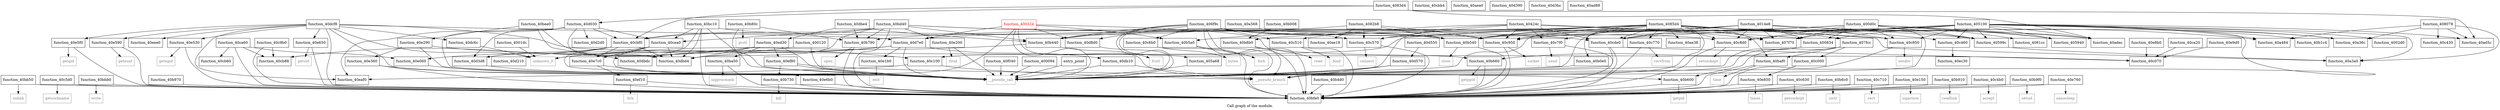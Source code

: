 digraph "Call graph of the module." {
  label="Call graph of the module.";
  node [shape=record];

  Node_function_40e5f0 [label="{function_40e5f0}"];
  Node_function_40e590 [label="{function_40e590}"];
  Node_function_40b0e0 [label="{function_40b0e0}"];
  Node_function_40b1c4 [label="{function_40b1c4}"];
  Node_function_40e530 [label="{function_40e530}"];
  Node_function_40b440 [label="{function_40b440}"];
  Node_function_40b4d0 [label="{function_40b4d0}"];
  Node_function_40b540 [label="{function_40b540}"];
  Node_function_40b5a0 [label="{function_40b5a0}"];
  Node_function_40bb50 [label="{function_40bb50}"];
  Node_function_40ca20 [label="{function_40ca20}"];
  Node_function_40d7e0 [label="{function_40d7e0}"];
  Node_function_40c5d0 [label="{function_40c5d0}"];
  Node_function_40bbb0 [label="{function_40bbb0}"];
  Node_function_40b600 [label="{function_40b600}"];
  Node_function_40ca60 [label="{function_40ca60}"];
  Node_function_40d8d0 [label="{function_40d8d0}"];
  Node_function_40c630 [label="{function_40c630}"];
  Node_function_40db10 [label="{function_40db10}"];
  Node_function_40bc10 [label="{function_40bc10}"];
  Node_function_40cb60 [label="{function_40cb60}"];
  Node_function_40b660 [label="{function_40b660}"];
  Node_function_40cb88 [label="{function_40cb88}"];
  Node_function_40bd40 [label="{function_40bd40}"];
  Node_function_40dbd4 [label="{function_40dbd4}"];
  Node_function_40c6b0 [label="{function_40c6b0}"];
  Node_function_40cbb4 [label="{function_40cbb4}"];
  Node_function_40e290 [label="{function_40e290}"];
  Node_function_40b6c0 [label="{function_40b6c0}"];
  Node_function_40cbf0 [label="{function_40cbf0}"];
  Node_function_40bee0 [label="{function_40bee0}"];
  Node_function_40cde0 [label="{function_40cde0}"];
  Node_function_40b730 [label="{function_40b730}"];
  Node_function_40bfe0 [label="{function_40bfe0}"];
  Node_function_40b790 [label="{function_40b790}"];
  Node_function_40b80c [label="{function_40b80c}"];
  Node_function_40cea0 [label="{function_40cea0}"];
  Node_function_40c000 [label="{function_40c000}"];
  Node_function_40d030 [label="{function_40d030}"];
  Node_function_40c070 [label="{function_40c070}"];
  Node_function_40d210 [label="{function_40d210}"];
  Node_function_40c570 [label="{function_40c570}"];
  Node_function_40aea0 [label="{function_40aea0}"];
  Node_function_40b008 [label="{function_40b008}"];
  Node_function_40dbdc [label="{function_40dbdc}"];
  Node_function_40c710 [label="{function_40c710}"];
  Node_function_40dbe4 [label="{function_40dbe4}"];
  Node_function_40dc6c [label="{function_40dc6c}"];
  Node_function_40c770 [label="{function_40c770}"];
  Node_function_40c7f0 [label="{function_40c7f0}"];
  Node_function_40dcf8 [label="{function_40dcf8}"];
  Node_function_40e060 [label="{function_40e060}"];
  Node_function_40c850 [label="{function_40c850}"];
  Node_function_40e150 [label="{function_40e150}"];
  Node_function_40c8d0 [label="{function_40c8d0}"];
  Node_function_40e1b0 [label="{function_40e1b0}"];
  Node_function_40c950 [label="{function_40c950}"];
  Node_function_40e200 [label="{function_40e200}"];
  Node_function_40d2d0 [label="{function_40d2d0}"];
  Node_function_40b8b0 [label="{function_40b8b0}"];
  Node_function_40c100 [label="{function_40c100}"];
  Node_function_40c430 [label="{function_40c430}"];
  Node_function_40c460 [label="{function_40c460}"];
  Node_function_40b910 [label="{function_40b910}"];
  Node_function_40b970 [label="{function_40b970}"];
  Node_function_40d390 [label="{function_40d390}"];
  Node_function_40e650 [label="{function_40e650}"];
  Node_function_40d3bc [label="{function_40d3bc}"];
  Node_function_40c4b0 [label="{function_40c4b0}"];
  Node_function_40b9f0 [label="{function_40b9f0}"];
  Node_function_40ba50 [label="{function_40ba50}"];
  Node_function_40c9b0 [label="{function_40c9b0}"];
  Node_function_40e360 [label="{function_40e360}"];
  Node_function_40baf0 [label="{function_40baf0}"];
  Node_function_40d3d8 [label="{function_40d3d8}"];
  Node_function_40c510 [label="{function_40c510}"];
  Node_function_40d550 [label="{function_40d550}"];
  Node_function_40d570 [label="{function_40d570}"];
  Node_function_40e9d0 [label="{function_40e9d0}"];
  Node_function_40eaf0 [label="{function_40eaf0}"];
  Node_function_40ec30 [label="{function_40ec30}"];
  Node_function_40ed30 [label="{function_40ed30}"];
  Node_function_40eee0 [label="{function_40eee0}"];
  Node_function_40ef10 [label="{function_40ef10}"];
  Node_function_40e850 [label="{function_40e850}"];
  Node_function_40e8b0 [label="{function_40e8b0}"];
  Node_function_40e6b0 [label="{function_40e6b0}"];
  Node_getppid [color="gray50", fontcolor="gray50", label="{getppid}"];
  Node_function_40e760 [label="{function_40e760}"];
  Node_function_40e7c0 [label="{function_40e7c0}"];
  Node_function_40ef80 [label="{function_40ef80}"];
  Node_function_40f040 [label="{function_40f040}"];
  Node_unknown_0 [color="gray50", fontcolor="gray50", label="{unknown_0}"];
  Node_fcntl [color="gray50", fontcolor="gray50", label="{fcntl}"];
  Node_close [color="gray50", fontcolor="gray50", label="{close}"];
  Node_fork [color="gray50", fontcolor="gray50", label="{fork}"];
  Node_getpid [color="gray50", fontcolor="gray50", label="{getpid}"];
  Node_ioctl [color="gray50", fontcolor="gray50", label="{ioctl}"];
  Node_kill [color="gray50", fontcolor="gray50", label="{kill}"];
  Node_open [color="gray50", fontcolor="gray50", label="{open}"];
  Node_prctl [color="gray50", fontcolor="gray50", label="{prctl}"];
  Node_read [color="gray50", fontcolor="gray50", label="{read}"];
  Node_readlink [color="gray50", fontcolor="gray50", label="{readlink}"];
  Node_setsid [color="gray50", fontcolor="gray50", label="{setsid}"];
  Node_sigprocmask [color="gray50", fontcolor="gray50", label="{sigprocmask}"];
  Node_time [color="gray50", fontcolor="gray50", label="{time}"];
  Node_unlink [color="gray50", fontcolor="gray50", label="{unlink}"];
  Node_write [color="gray50", fontcolor="gray50", label="{write}"];
  Node_accept [color="gray50", fontcolor="gray50", label="{accept}"];
  Node_bind [color="gray50", fontcolor="gray50", label="{bind}"];
  Node_connect [color="gray50", fontcolor="gray50", label="{connect}"];
  Node_getsockname [color="gray50", fontcolor="gray50", label="{getsockname}"];
  Node_getsockopt [color="gray50", fontcolor="gray50", label="{getsockopt}"];
  Node_listen [color="gray50", fontcolor="gray50", label="{listen}"];
  Node_recv [color="gray50", fontcolor="gray50", label="{recv}"];
  Node_recvfrom [color="gray50", fontcolor="gray50", label="{recvfrom}"];
  Node_send [color="gray50", fontcolor="gray50", label="{send}"];
  Node_sendto [color="gray50", fontcolor="gray50", label="{sendto}"];
  Node_setsockopt [color="gray50", fontcolor="gray50", label="{setsockopt}"];
  Node_socket [color="gray50", fontcolor="gray50", label="{socket}"];
  Node_sigaction [color="gray50", fontcolor="gray50", label="{sigaction}"];
  Node_exit [color="gray50", fontcolor="gray50", label="{exit}"];
  Node_fstat [color="gray50", fontcolor="gray50", label="{fstat}"];
  Node_getegid [color="gray50", fontcolor="gray50", label="{getegid}"];
  Node_geteuid [color="gray50", fontcolor="gray50", label="{geteuid}"];
  Node_getgid [color="gray50", fontcolor="gray50", label="{getgid}"];
  Node_getuid [color="gray50", fontcolor="gray50", label="{getuid}"];
  Node_nanosleep [color="gray50", fontcolor="gray50", label="{nanosleep}"];
  Node_times [color="gray50", fontcolor="gray50", label="{times}"];
  Node_brk [color="gray50", fontcolor="gray50", label="{brk}"];
  Node___pseudo_call [color="gray50", fontcolor="gray50", label="{__pseudo_call}"];
  Node___pseudo_branch [color="gray50", fontcolor="gray50", label="{__pseudo_branch}"];
  Node_function_400094 [label="{function_400094}"];
  Node_function_400120 [label="{function_400120}"];
  Node_function_4001dc [label="{function_4001dc}"];
  Node_entry_point [label="{entry_point}"];
  Node_function_4002d0 [label="{function_4002d0}"];
  Node_function_400324 [color="red", fontcolor="red", label="{function_400324}"];
  Node_function_400834 [label="{function_400834}"];
  Node_function_407f70 [label="{function_407f70}"];
  Node_function_400d0c [label="{function_400d0c}"];
  Node_function_4014e8 [label="{function_4014e8}"];
  Node_function_40424c [label="{function_40424c}"];
  Node_function_405100 [label="{function_405100}"];
  Node_function_405940 [label="{function_405940}"];
  Node_function_40599c [label="{function_40599c}"];
  Node_function_405a68 [label="{function_405a68}"];
  Node_function_406f9c [label="{function_406f9c}"];
  Node_function_407fcc [label="{function_407fcc}"];
  Node_function_408078 [label="{function_408078}"];
  Node_function_4081cc [label="{function_4081cc}"];
  Node_function_4082b8 [label="{function_4082b8}"];
  Node_function_4083d4 [label="{function_4083d4}"];
  Node_function_4085d4 [label="{function_4085d4}"];
  Node_function_40a36c [label="{function_40a36c}"];
  Node_function_40a3a0 [label="{function_40a3a0}"];
  Node_function_40a484 [label="{function_40a484}"];
  Node_function_40a568 [label="{function_40a568}"];
  Node_function_40ad5c [label="{function_40ad5c}"];
  Node_function_40ad88 [label="{function_40ad88}"];
  Node_function_40adec [label="{function_40adec}"];
  Node_function_40ae18 [label="{function_40ae18}"];
  Node_function_40ae38 [label="{function_40ae38}"];
  Node_function_40e5f0 -> Node_function_40bfe0;
  Node_function_40e5f0 -> Node_getgid;
  Node_function_40e590 -> Node_function_40bfe0;
  Node_function_40e590 -> Node_geteuid;
  Node_function_40b0e0 -> Node___pseudo_call;
  Node_function_40e530 -> Node_function_40bfe0;
  Node_function_40e530 -> Node_getegid;
  Node_function_40b440 -> Node_unknown_0;
  Node_function_40b440 -> Node_fcntl;
  Node_function_40b4d0 -> Node_function_40bfe0;
  Node_function_40b540 -> Node_function_40bfe0;
  Node_function_40b540 -> Node_close;
  Node_function_40b5a0 -> Node_function_40bfe0;
  Node_function_40b5a0 -> Node_fork;
  Node_function_40bb50 -> Node_function_40bfe0;
  Node_function_40bb50 -> Node_unlink;
  Node_function_40ca20 -> Node_function_40c070;
  Node_function_40d7e0 -> Node_function_40db10;
  Node_function_40d7e0 -> Node_function_40dbd4;
  Node_function_40d7e0 -> Node_function_40dbdc;
  Node_function_40d7e0 -> Node_function_40e1b0;
  Node_function_40d7e0 -> Node_unknown_0;
  Node_function_40d7e0 -> Node___pseudo_call;
  Node_function_40c5d0 -> Node_function_40bfe0;
  Node_function_40c5d0 -> Node_getsockname;
  Node_function_40bbb0 -> Node_function_40bfe0;
  Node_function_40bbb0 -> Node_write;
  Node_function_40b600 -> Node_function_40bfe0;
  Node_function_40b600 -> Node_getpid;
  Node_function_40ca60 -> Node_function_40cb60;
  Node_function_40ca60 -> Node_function_40cb88;
  Node_function_40ca60 -> Node_function_40bfe0;
  Node_function_40ca60 -> Node_function_40e060;
  Node_function_40d8d0 -> Node___pseudo_call;
  Node_function_40c630 -> Node_function_40bfe0;
  Node_function_40c630 -> Node_getsockopt;
  Node_function_40db10 -> Node___pseudo_call;
  Node_function_40db10 -> Node___pseudo_branch;
  Node_function_40bc10 -> Node_function_40b540;
  Node_function_40bc10 -> Node_function_40dbd4;
  Node_function_40bc10 -> Node_function_40bfe0;
  Node_function_40bc10 -> Node_function_40cea0;
  Node_function_40bc10 -> Node_function_40dbdc;
  Node_function_40bc10 -> Node___pseudo_call;
  Node_function_40b660 -> Node_function_40bfe0;
  Node_function_40b660 -> Node_getppid;
  Node_function_40bd40 -> Node_function_40b440;
  Node_function_40bd40 -> Node_function_40b540;
  Node_function_40bd40 -> Node_function_40dbd4;
  Node_function_40bd40 -> Node_function_40cbf0;
  Node_function_40bd40 -> Node_function_40cde0;
  Node_function_40bd40 -> Node_function_40bfe0;
  Node_function_40bd40 -> Node_function_40b790;
  Node_function_40bd40 -> Node_function_40cea0;
  Node_function_40bd40 -> Node_function_40e200;
  Node_function_40c6b0 -> Node_function_40bfe0;
  Node_function_40c6b0 -> Node_listen;
  Node_function_40e290 -> Node_function_40c100;
  Node_function_40e290 -> Node_function_40e360;
  Node_function_40e290 -> Node___pseudo_call;
  Node_function_40b6c0 -> Node_function_40bfe0;
  Node_function_40b6c0 -> Node_ioctl;
  Node_function_40cbf0 -> Node_function_40dbd4;
  Node_function_40cbf0 -> Node_function_40d210;
  Node_function_40cbf0 -> Node_function_40d3d8;
  Node_function_40cbf0 -> Node_function_40e7c0;
  Node_function_40cbf0 -> Node___pseudo_call;
  Node_function_40bee0 -> Node_function_40dbd4;
  Node_function_40bee0 -> Node_function_40e290;
  Node_function_40bee0 -> Node_function_40dbdc;
  Node_function_40cde0 -> Node_function_40bfe0;
  Node_function_40cde0 -> Node_function_40c070;
  Node_function_40cde0 -> Node___pseudo_call;
  Node_function_40b730 -> Node_function_40bfe0;
  Node_function_40b730 -> Node_kill;
  Node_function_40b790 -> Node_function_40bfe0;
  Node_function_40b790 -> Node_open;
  Node_function_40b80c -> Node_function_40b790;
  Node_function_40b80c -> Node_prctl;
  Node_function_40b80c -> Node___pseudo_call;
  Node_function_40cea0 -> Node_function_40dbd4;
  Node_function_40cea0 -> Node_function_40d3d8;
  Node_function_40cea0 -> Node_function_40e7c0;
  Node_function_40cea0 -> Node___pseudo_call;
  Node_function_40c000 -> Node_function_40e850;
  Node_function_40d030 -> Node_function_40dbd4;
  Node_function_40d030 -> Node_function_40cbf0;
  Node_function_40d030 -> Node_function_40cea0;
  Node_function_40d030 -> Node_function_40d2d0;
  Node_function_40d030 -> Node_function_40d3d8;
  Node_function_40d030 -> Node_function_40eaf0;
  Node_function_40d030 -> Node___pseudo_call;
  Node_function_40c570 -> Node_function_40bfe0;
  Node_function_40c570 -> Node_connect;
  Node_function_40b008 -> Node_function_40b8b0;
  Node_function_40c710 -> Node_function_40bfe0;
  Node_function_40c710 -> Node_recv;
  Node_function_40dbe4 -> Node_function_40b440;
  Node_function_40dbe4 -> Node_function_40b790;
  Node_function_40dbe4 -> Node_function_40ed30;
  Node_function_40dc6c -> Node_unknown_0;
  Node_function_40c770 -> Node_function_40bfe0;
  Node_function_40c770 -> Node_recvfrom;
  Node_function_40c7f0 -> Node_function_40bfe0;
  Node_function_40c7f0 -> Node_send;
  Node_function_40dcf8 -> Node_function_40e5f0;
  Node_function_40dcf8 -> Node_function_40e590;
  Node_function_40dcf8 -> Node_function_40e530;
  Node_function_40dcf8 -> Node_function_40d7e0;
  Node_function_40dcf8 -> Node_function_40bfe0;
  Node_function_40dcf8 -> Node_function_40c070;
  Node_function_40dcf8 -> Node_function_40dc6c;
  Node_function_40dcf8 -> Node_function_40e650;
  Node_function_40dcf8 -> Node_function_40eaf0;
  Node_function_40dcf8 -> Node_function_40eee0;
  Node_function_40dcf8 -> Node_unknown_0;
  Node_function_40dcf8 -> Node___pseudo_call;
  Node_function_40e060 -> Node___pseudo_call;
  Node_function_40c850 -> Node_function_40bfe0;
  Node_function_40c850 -> Node_sendto;
  Node_function_40e150 -> Node_function_40bfe0;
  Node_function_40e150 -> Node_sigaction;
  Node_function_40c8d0 -> Node_function_40bfe0;
  Node_function_40c8d0 -> Node_setsockopt;
  Node_function_40e1b0 -> Node_exit;
  Node_function_40c950 -> Node_function_40bfe0;
  Node_function_40c950 -> Node_socket;
  Node_function_40e200 -> Node_fstat;
  Node_function_40e200 -> Node___pseudo_call;
  Node_function_40b8b0 -> Node_function_40bfe0;
  Node_function_40b8b0 -> Node_read;
  Node_function_40c100 -> Node_function_40eaf0;
  Node_function_40c100 -> Node___pseudo_branch;
  Node_function_40c460 -> Node_function_40ec30;
  Node_function_40b910 -> Node_function_40bfe0;
  Node_function_40b910 -> Node_readlink;
  Node_function_40b970 -> Node_function_40bfe0;
  Node_function_40e650 -> Node_function_40bfe0;
  Node_function_40e650 -> Node_getuid;
  Node_function_40c4b0 -> Node_function_40bfe0;
  Node_function_40c4b0 -> Node_accept;
  Node_function_40b9f0 -> Node_function_40bfe0;
  Node_function_40b9f0 -> Node_setsid;
  Node_function_40ba50 -> Node_function_40bfe0;
  Node_function_40ba50 -> Node_sigprocmask;
  Node_function_40c9b0 -> Node_function_40cb88;
  Node_function_40c9b0 -> Node_function_40bfe0;
  Node_function_40e360 -> Node_function_40bfe0;
  Node_function_40e360 -> Node___pseudo_call;
  Node_function_40baf0 -> Node_function_40bfe0;
  Node_function_40baf0 -> Node_time;
  Node_function_40d3d8 -> Node___pseudo_call;
  Node_function_40c510 -> Node_function_40bfe0;
  Node_function_40c510 -> Node_bind;
  Node_function_40d550 -> Node_function_40d570;
  Node_function_40d570 -> Node___pseudo_call;
  Node_function_40d570 -> Node___pseudo_branch;
  Node_function_40e9d0 -> Node_function_40c070;
  Node_function_40ed30 -> Node_function_40cb88;
  Node_function_40ed30 -> Node_function_40dbd4;
  Node_function_40ed30 -> Node_function_40e060;
  Node_function_40ed30 -> Node_function_40ba50;
  Node_function_40ed30 -> Node_function_40ef80;
  Node_function_40ed30 -> Node___pseudo_call;
  Node_function_40ef10 -> Node_function_40bfe0;
  Node_function_40ef10 -> Node_brk;
  Node_function_40e850 -> Node_function_40bfe0;
  Node_function_40e850 -> Node_times;
  Node_function_40e8b0 -> Node_function_40c070;
  Node_function_40e6b0 -> Node_function_40bfe0;
  Node_function_40e760 -> Node_function_40bfe0;
  Node_function_40e760 -> Node_nanosleep;
  Node_function_40e7c0 -> Node_function_40ef10;
  Node_function_40e7c0 -> Node___pseudo_call;
  Node_function_40ef80 -> Node_function_40b600;
  Node_function_40ef80 -> Node_function_40b730;
  Node_function_40ef80 -> Node___pseudo_call;
  Node_function_40f040 -> Node___pseudo_call;
  Node_function_400094 -> Node___pseudo_call;
  Node_function_400120 -> Node_unknown_0;
  Node_function_400120 -> Node___pseudo_call;
  Node_function_4001dc -> Node_unknown_0;
  Node_entry_point -> Node___pseudo_call;
  Node_function_400324 -> Node_function_40b5a0;
  Node_function_400324 -> Node_function_40d7e0;
  Node_function_400324 -> Node_function_40d8d0;
  Node_function_400324 -> Node_function_40b660;
  Node_function_400324 -> Node_function_40b730;
  Node_function_400324 -> Node___pseudo_call;
  Node_function_400324 -> Node___pseudo_branch;
  Node_function_400834 -> Node___pseudo_call;
  Node_function_400834 -> Node___pseudo_branch;
  Node_function_400d0c -> Node_function_40b540;
  Node_function_400d0c -> Node_function_40cde0;
  Node_function_400d0c -> Node_function_40c850;
  Node_function_400d0c -> Node_function_40c8d0;
  Node_function_400d0c -> Node_function_40c950;
  Node_function_400d0c -> Node___pseudo_call;
  Node_function_400d0c -> Node_function_400834;
  Node_function_400d0c -> Node_function_407f70;
  Node_function_400d0c -> Node_function_405940;
  Node_function_400d0c -> Node_function_40599c;
  Node_function_400d0c -> Node_function_4081cc;
  Node_function_400d0c -> Node_function_40adec;
  Node_function_4014e8 -> Node_function_40b540;
  Node_function_4014e8 -> Node_function_40cde0;
  Node_function_4014e8 -> Node_function_40c850;
  Node_function_4014e8 -> Node_function_40c8d0;
  Node_function_4014e8 -> Node_function_40c950;
  Node_function_4014e8 -> Node___pseudo_call;
  Node_function_4014e8 -> Node_function_400834;
  Node_function_4014e8 -> Node_function_407f70;
  Node_function_4014e8 -> Node_function_405940;
  Node_function_4014e8 -> Node_function_40599c;
  Node_function_40424c -> Node_function_40cde0;
  Node_function_40424c -> Node_function_40c570;
  Node_function_40424c -> Node_function_40c7f0;
  Node_function_40424c -> Node_function_40c950;
  Node_function_40424c -> Node_function_40c510;
  Node_function_40424c -> Node___pseudo_call;
  Node_function_40424c -> Node_function_400834;
  Node_function_40424c -> Node_function_407f70;
  Node_function_405100 -> Node_function_40b1c4;
  Node_function_405100 -> Node_function_40b540;
  Node_function_405100 -> Node_function_40cde0;
  Node_function_405100 -> Node_function_40b790;
  Node_function_405100 -> Node_function_40c850;
  Node_function_405100 -> Node_function_40c8d0;
  Node_function_405100 -> Node_function_40c950;
  Node_function_405100 -> Node_function_40b8b0;
  Node_function_405100 -> Node_function_40c460;
  Node_function_405100 -> Node___pseudo_call;
  Node_function_405100 -> Node_function_4002d0;
  Node_function_405100 -> Node_function_400834;
  Node_function_405100 -> Node_function_407f70;
  Node_function_405100 -> Node_function_405940;
  Node_function_405100 -> Node_function_40599c;
  Node_function_405100 -> Node_function_40a36c;
  Node_function_405100 -> Node_function_40a3a0;
  Node_function_405100 -> Node_function_40a484;
  Node_function_405100 -> Node_function_40ad5c;
  Node_function_405100 -> Node_function_40adec;
  Node_function_40599c -> Node_function_40a3a0;
  Node_function_405a68 -> Node___pseudo_call;
  Node_function_406f9c -> Node_function_40b440;
  Node_function_406f9c -> Node_function_40b540;
  Node_function_406f9c -> Node_function_40d8d0;
  Node_function_406f9c -> Node_function_40c6b0;
  Node_function_406f9c -> Node_function_40bfe0;
  Node_function_406f9c -> Node_function_40c570;
  Node_function_406f9c -> Node_function_40c8d0;
  Node_function_406f9c -> Node_function_40c950;
  Node_function_406f9c -> Node_function_40c510;
  Node_function_406f9c -> Node___pseudo_call;
  Node_function_406f9c -> Node___pseudo_branch;
  Node_function_406f9c -> Node_function_405a68;
  Node_function_407fcc -> Node_function_40b600;
  Node_function_407fcc -> Node_function_40b660;
  Node_function_407fcc -> Node_function_40c000;
  Node_function_407fcc -> Node_function_40baf0;
  Node_function_408078 -> Node_function_40c430;
  Node_function_408078 -> Node_function_40a36c;
  Node_function_408078 -> Node_function_40a3a0;
  Node_function_408078 -> Node_function_40a484;
  Node_function_408078 -> Node_function_40ad5c;
  Node_function_4082b8 -> Node_function_40b440;
  Node_function_4082b8 -> Node_function_40b540;
  Node_function_4082b8 -> Node_function_40c570;
  Node_function_4082b8 -> Node_function_40c950;
  Node_function_4082b8 -> Node_function_40ae18;
  Node_function_4083d4 -> Node_function_40cbf0;
  Node_function_4083d4 -> Node_function_40d030;
  Node_function_4083d4 -> Node_function_40ad5c;
  Node_function_4083d4 -> Node_function_40adec;
  Node_function_4085d4 -> Node_function_40b0e0;
  Node_function_4085d4 -> Node_function_40b440;
  Node_function_4085d4 -> Node_function_40b540;
  Node_function_4085d4 -> Node_function_40b5a0;
  Node_function_4085d4 -> Node_function_40d7e0;
  Node_function_4085d4 -> Node_function_40cde0;
  Node_function_4085d4 -> Node_function_40c570;
  Node_function_4085d4 -> Node_function_40c770;
  Node_function_4085d4 -> Node_function_40c7f0;
  Node_function_4085d4 -> Node_function_40c850;
  Node_function_4085d4 -> Node_function_40c8d0;
  Node_function_4085d4 -> Node_function_40c950;
  Node_function_4085d4 -> Node_function_40c100;
  Node_function_4085d4 -> Node_function_40c460;
  Node_function_4085d4 -> Node_function_40baf0;
  Node_function_4085d4 -> Node___pseudo_call;
  Node_function_4085d4 -> Node___pseudo_branch;
  Node_function_4085d4 -> Node_function_407f70;
  Node_function_4085d4 -> Node_function_40599c;
  Node_function_4085d4 -> Node_function_407fcc;
  Node_function_4085d4 -> Node_function_40a36c;
  Node_function_4085d4 -> Node_function_40a3a0;
  Node_function_4085d4 -> Node_function_40a484;
  Node_function_4085d4 -> Node_function_40ae38;
  Node_function_40a568 -> Node_function_40cbf0;
  Node_function_40a568 -> Node_function_40adec;
}
